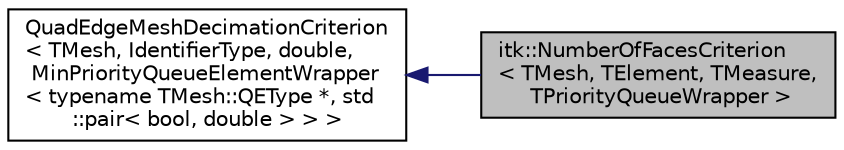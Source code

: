 digraph "itk::NumberOfFacesCriterion&lt; TMesh, TElement, TMeasure, TPriorityQueueWrapper &gt;"
{
 // LATEX_PDF_SIZE
  edge [fontname="Helvetica",fontsize="10",labelfontname="Helvetica",labelfontsize="10"];
  node [fontname="Helvetica",fontsize="10",shape=record];
  rankdir="LR";
  Node1 [label="itk::NumberOfFacesCriterion\l\< TMesh, TElement, TMeasure,\l TPriorityQueueWrapper \>",height=0.2,width=0.4,color="black", fillcolor="grey75", style="filled", fontcolor="black",tooltip=" "];
  Node2 -> Node1 [dir="back",color="midnightblue",fontsize="10",style="solid",fontname="Helvetica"];
  Node2 [label="QuadEdgeMeshDecimationCriterion\l\< TMesh, IdentifierType, double,\l MinPriorityQueueElementWrapper\l\< typename TMesh::QEType *, std\l::pair\< bool, double \> \> \>",height=0.2,width=0.4,color="black", fillcolor="white", style="filled",tooltip=" "];
}
